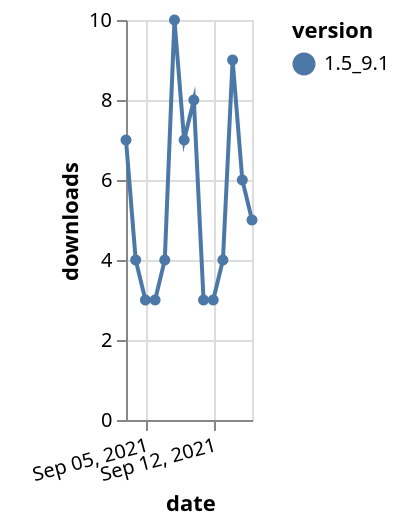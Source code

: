 {"$schema": "https://vega.github.io/schema/vega-lite/v5.json", "description": "A simple bar chart with embedded data.", "data": {"values": [{"date": "2021-09-03", "total": 24028, "delta": 7, "version": "1.5_9.1"}, {"date": "2021-09-04", "total": 24032, "delta": 4, "version": "1.5_9.1"}, {"date": "2021-09-05", "total": 24035, "delta": 3, "version": "1.5_9.1"}, {"date": "2021-09-06", "total": 24038, "delta": 3, "version": "1.5_9.1"}, {"date": "2021-09-07", "total": 24042, "delta": 4, "version": "1.5_9.1"}, {"date": "2021-09-08", "total": 24052, "delta": 10, "version": "1.5_9.1"}, {"date": "2021-09-09", "total": 24059, "delta": 7, "version": "1.5_9.1"}, {"date": "2021-09-10", "total": 24067, "delta": 8, "version": "1.5_9.1"}, {"date": "2021-09-11", "total": 24070, "delta": 3, "version": "1.5_9.1"}, {"date": "2021-09-12", "total": 24073, "delta": 3, "version": "1.5_9.1"}, {"date": "2021-09-13", "total": 24077, "delta": 4, "version": "1.5_9.1"}, {"date": "2021-09-14", "total": 24086, "delta": 9, "version": "1.5_9.1"}, {"date": "2021-09-15", "total": 24092, "delta": 6, "version": "1.5_9.1"}, {"date": "2021-09-16", "total": 24097, "delta": 5, "version": "1.5_9.1"}]}, "width": "container", "mark": {"type": "line", "point": {"filled": true}}, "encoding": {"x": {"field": "date", "type": "temporal", "timeUnit": "yearmonthdate", "title": "date", "axis": {"labelAngle": -15}}, "y": {"field": "delta", "type": "quantitative", "title": "downloads"}, "color": {"field": "version", "type": "nominal"}, "tooltip": {"field": "delta"}}}
